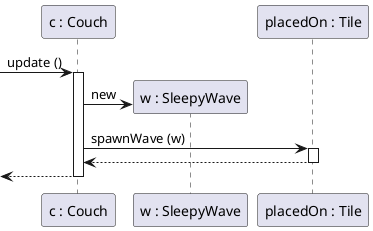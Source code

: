 @startuml

skinparam classAttributeIconSize 0
skinparam guillemet false

participant "c : Couch" as c
participant "w : SleepyWave" as w
participant "placedOn : Tile" as t

[-> c : update ()
activate c

c -> w ** : new




c -> t ++ : spawnWave (w)
t --> c --

[<-- c
deactivate c

@enduml